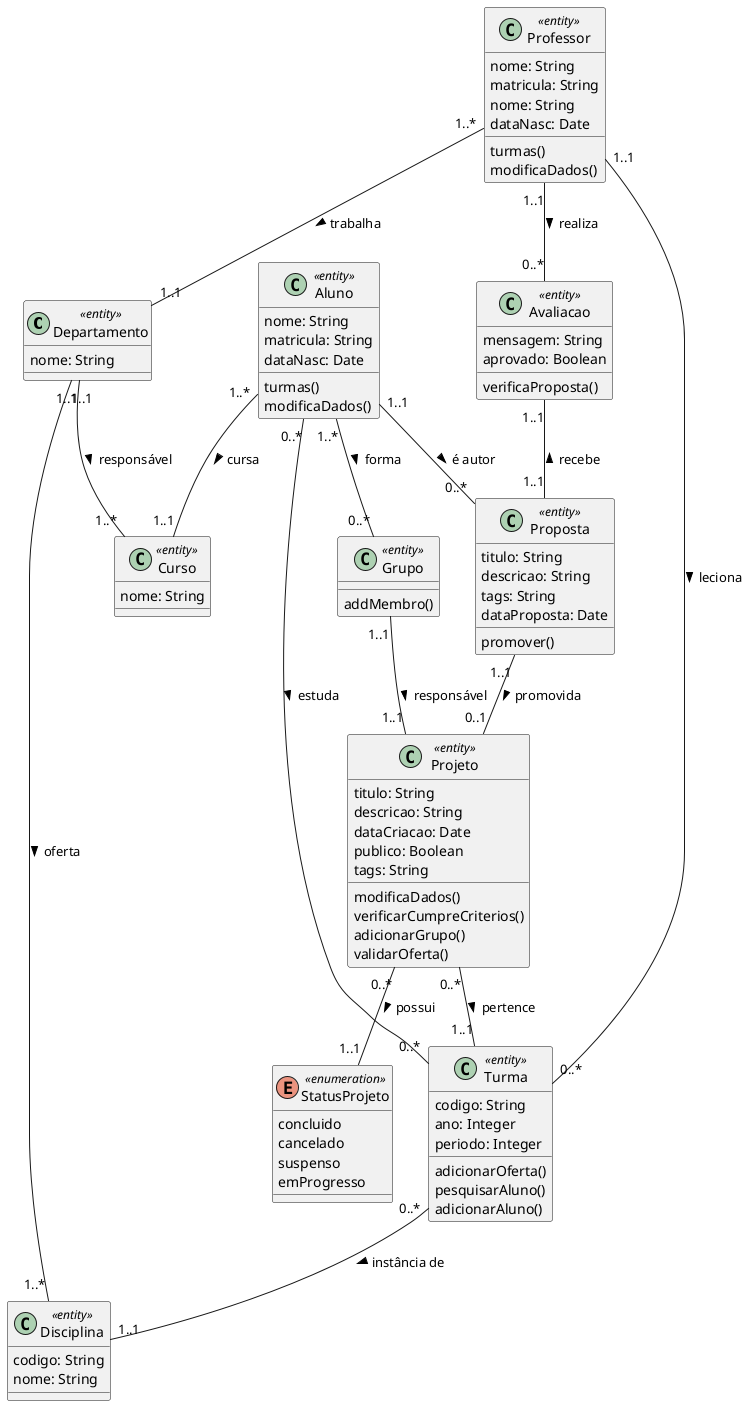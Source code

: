 @startuml 
class Departamento <<entity>> {
  nome: String
}

class Curso <<entity>> {
  nome: String
}

class Disciplina <<entity>> {
  codigo: String
  nome: String
}

class Professor <<entity>> {
  nome: String
  matricula: String
  nome: String
  dataNasc: Date
  turmas()
  modificaDados()
}

class Aluno <<entity>> {
  nome: String
  matricula: String
  dataNasc: Date
  turmas()
  modificaDados()
}

class Grupo <<entity>> {
  addMembro()
}

enum StatusProjeto <<enumeration>> {
  concluido
  cancelado
  suspenso
  emProgresso
}

class Projeto <<entity>> {
  titulo: String
  descricao: String
  dataCriacao: Date
  publico: Boolean
  tags: String
  modificaDados()
  verificarCumpreCriterios()
  adicionarGrupo()
  validarOferta()
}

class Proposta <<entity>> {
  titulo: String
  descricao: String
  tags: String
  dataProposta: Date
  promover()
}

class Turma <<entity>> {
  codigo: String
  ano: Integer
  periodo: Integer
  adicionarOferta()
  pesquisarAluno()
  adicionarAluno()
}

class Avaliacao <<entity>> {
  mensagem: String
  aprovado: Boolean
  verificaProposta()
}

Departamento "1..1" -- "1..*" Disciplina : oferta >
Departamento "1..1" -- "1..*" Curso : responsável >
Aluno "1..*" -- "1..1" Curso : cursa >
Professor "1..*" -- "1..1" Departamento : trabalha >

Proposta "1..1" -- "0..1" Projeto : promovida >

Aluno "1..*" -- "0..*" Grupo : forma >
Aluno "0..*" -- "0..*" Turma : estuda >
Aluno "1..1" -- "0..*" Proposta : é autor >
Avaliacao "1..1" -- "1..1" Proposta : recebe <

Grupo "1..1" -- "1..1" Projeto : responsável >
Projeto "0..*" -- "1..1" Turma : pertence >

Professor "1..1" -- "0..*" Turma : leciona >
Professor "1..1" -- "0..*" Avaliacao : realiza >

Turma "0..*" -- "1..1" Disciplina : instância de >

Projeto "0..*" -- "1..1" StatusProjeto : possui >
@enduml
